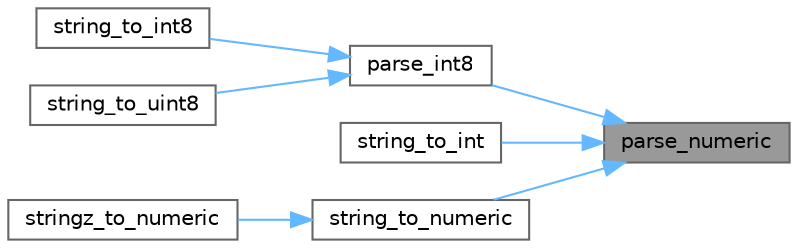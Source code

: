 digraph "parse_numeric"
{
 // LATEX_PDF_SIZE
  bgcolor="transparent";
  edge [fontname=Helvetica,fontsize=10,labelfontname=Helvetica,labelfontsize=10];
  node [fontname=Helvetica,fontsize=10,shape=box,height=0.2,width=0.4];
  rankdir="RL";
  Node1 [id="Node000001",label="parse_numeric",height=0.2,width=0.4,color="gray40", fillcolor="grey60", style="filled", fontcolor="black",tooltip="Parse a string for numbers."];
  Node1 -> Node2 [id="edge1_Node000001_Node000002",dir="back",color="steelblue1",style="solid",tooltip=" "];
  Node2 [id="Node000002",label="parse_int8",height=0.2,width=0.4,color="grey40", fillcolor="white", style="filled",URL="$a00587.html#gace939c1fa676d172cb0cae94848b7fac",tooltip="convert a number in string to TDS_INT8"];
  Node2 -> Node3 [id="edge2_Node000002_Node000003",dir="back",color="steelblue1",style="solid",tooltip=" "];
  Node3 [id="Node000003",label="string_to_int8",height=0.2,width=0.4,color="grey40", fillcolor="white", style="filled",URL="$a00587.html#ga933f87cca76156648e91f472650b98f3",tooltip="convert a number in string to TDS_INT8"];
  Node2 -> Node4 [id="edge3_Node000002_Node000004",dir="back",color="steelblue1",style="solid",tooltip=" "];
  Node4 [id="Node000004",label="string_to_uint8",height=0.2,width=0.4,color="grey40", fillcolor="white", style="filled",URL="$a00587.html#gae8e173a9f8d2e3f152ada9f48d3d5f28",tooltip="convert a number in string to TDS_UINT8"];
  Node1 -> Node5 [id="edge4_Node000001_Node000005",dir="back",color="steelblue1",style="solid",tooltip=" "];
  Node5 [id="Node000005",label="string_to_int",height=0.2,width=0.4,color="grey40", fillcolor="white", style="filled",URL="$a00587.html#ga0176fafd412b5b8005bf1202fbc13b00",tooltip="convert a number in string to TDS_INT"];
  Node1 -> Node6 [id="edge5_Node000001_Node000006",dir="back",color="steelblue1",style="solid",tooltip=" "];
  Node6 [id="Node000006",label="string_to_numeric",height=0.2,width=0.4,color="grey40", fillcolor="white", style="filled",URL="$a00587.html#ga28c75aff2615032005257af7455ed70d",tooltip="convert a number in string to a TDSNUMERIC"];
  Node6 -> Node7 [id="edge6_Node000006_Node000007",dir="back",color="steelblue1",style="solid",tooltip=" "];
  Node7 [id="Node000007",label="stringz_to_numeric",height=0.2,width=0.4,color="grey40", fillcolor="white", style="filled",URL="$a00587.html#ga467401163bf05ed167f7b2b7e8bd875a",tooltip="convert a zero terminated string to NUMERIC"];
}
